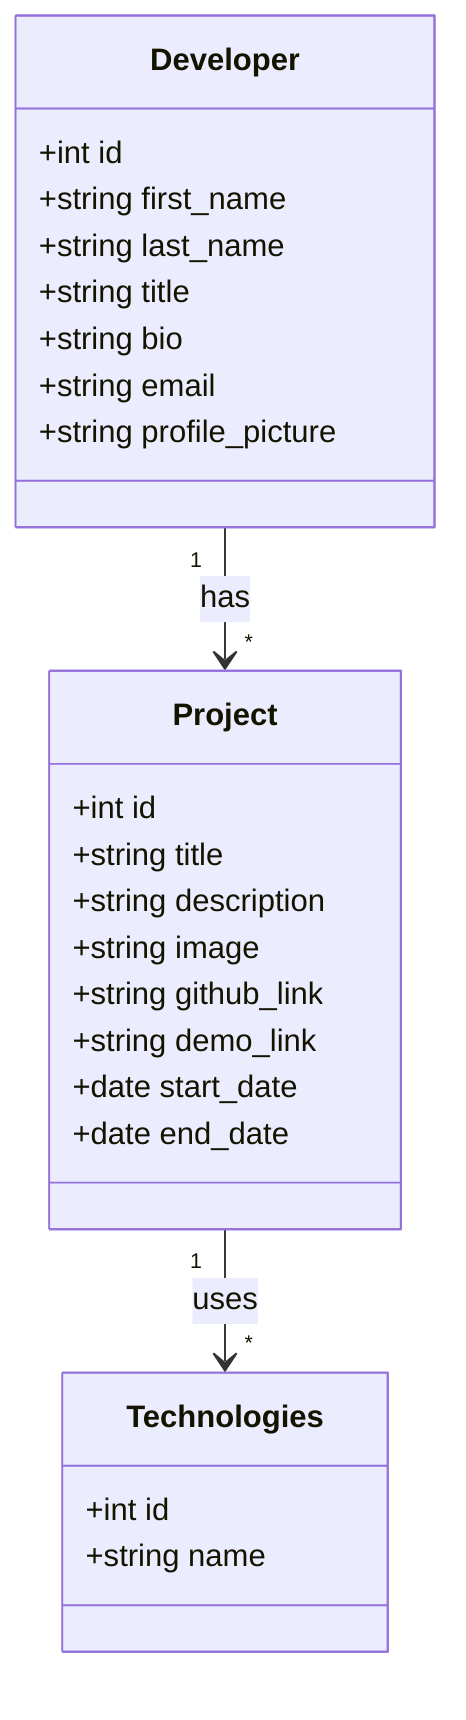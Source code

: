 classDiagram
    class Developer {
        +int id
        +string first_name
        +string last_name
        +string title
        +string bio
        +string email
        +string profile_picture
    }

    class Project {
        +int id
        +string title
        +string description
        +string image
        +string github_link
        +string demo_link
        +date start_date
        +date end_date
    }

    class Technologies {
        +int id
        +string name
    }

    Developer "1" --> "*" Project : has
    Project "1" --> "*" Technologies : uses